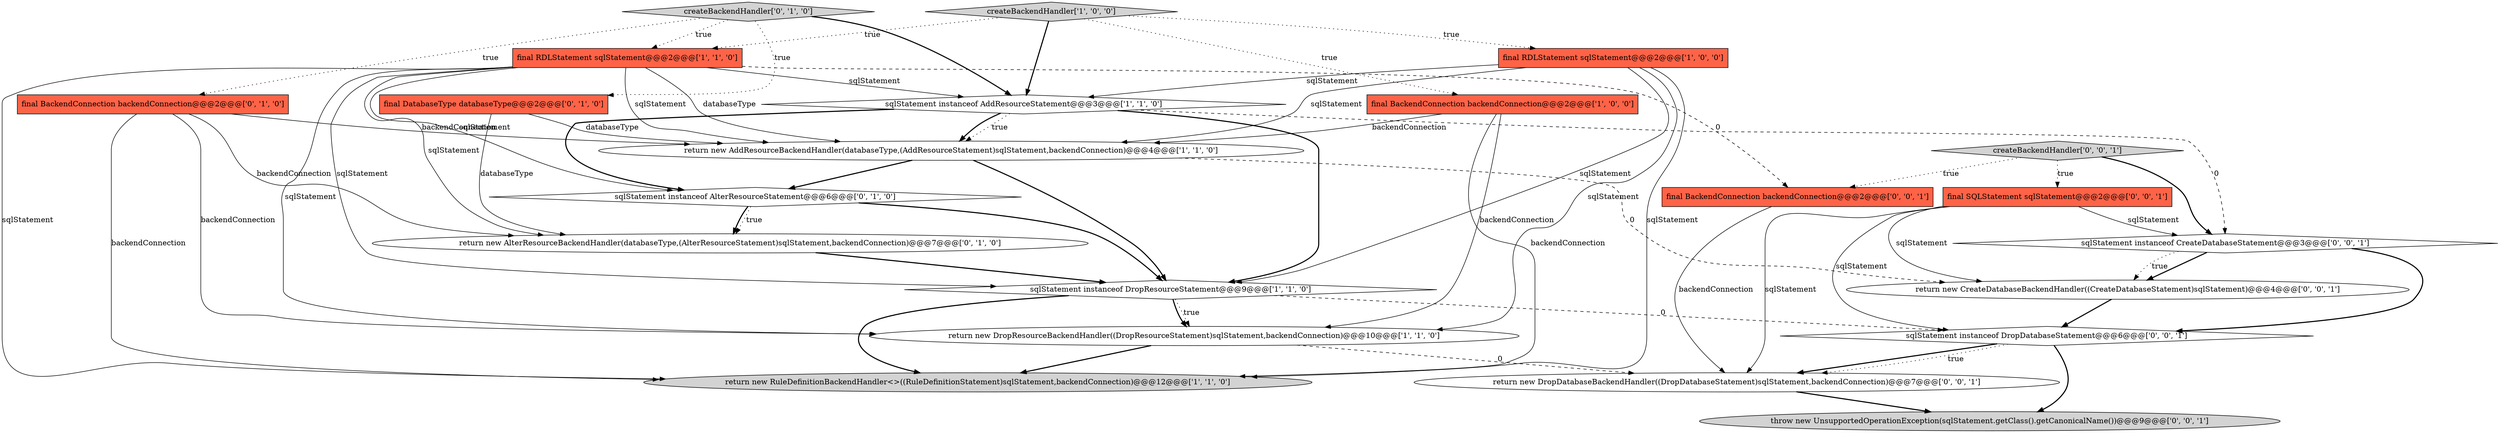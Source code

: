 digraph {
18 [style = filled, label = "return new DropDatabaseBackendHandler((DropDatabaseStatement)sqlStatement,backendConnection)@@@7@@@['0', '0', '1']", fillcolor = white, shape = ellipse image = "AAA0AAABBB3BBB"];
12 [style = filled, label = "return new AlterResourceBackendHandler(databaseType,(AlterResourceStatement)sqlStatement,backendConnection)@@@7@@@['0', '1', '0']", fillcolor = white, shape = ellipse image = "AAA1AAABBB2BBB"];
15 [style = filled, label = "final SQLStatement sqlStatement@@@2@@@['0', '0', '1']", fillcolor = tomato, shape = box image = "AAA0AAABBB3BBB"];
13 [style = filled, label = "final BackendConnection backendConnection@@@2@@@['0', '1', '0']", fillcolor = tomato, shape = box image = "AAA0AAABBB2BBB"];
9 [style = filled, label = "final DatabaseType databaseType@@@2@@@['0', '1', '0']", fillcolor = tomato, shape = box image = "AAA0AAABBB2BBB"];
1 [style = filled, label = "return new DropResourceBackendHandler((DropResourceStatement)sqlStatement,backendConnection)@@@10@@@['1', '1', '0']", fillcolor = white, shape = ellipse image = "AAA0AAABBB1BBB"];
17 [style = filled, label = "createBackendHandler['0', '0', '1']", fillcolor = lightgray, shape = diamond image = "AAA0AAABBB3BBB"];
7 [style = filled, label = "return new RuleDefinitionBackendHandler<>((RuleDefinitionStatement)sqlStatement,backendConnection)@@@12@@@['1', '1', '0']", fillcolor = lightgray, shape = ellipse image = "AAA0AAABBB1BBB"];
19 [style = filled, label = "final BackendConnection backendConnection@@@2@@@['0', '0', '1']", fillcolor = tomato, shape = box image = "AAA0AAABBB3BBB"];
8 [style = filled, label = "final RDLStatement sqlStatement@@@2@@@['1', '1', '0']", fillcolor = tomato, shape = box image = "AAA0AAABBB1BBB"];
11 [style = filled, label = "createBackendHandler['0', '1', '0']", fillcolor = lightgray, shape = diamond image = "AAA0AAABBB2BBB"];
14 [style = filled, label = "sqlStatement instanceof CreateDatabaseStatement@@@3@@@['0', '0', '1']", fillcolor = white, shape = diamond image = "AAA0AAABBB3BBB"];
21 [style = filled, label = "throw new UnsupportedOperationException(sqlStatement.getClass().getCanonicalName())@@@9@@@['0', '0', '1']", fillcolor = lightgray, shape = ellipse image = "AAA0AAABBB3BBB"];
5 [style = filled, label = "final BackendConnection backendConnection@@@2@@@['1', '0', '0']", fillcolor = tomato, shape = box image = "AAA0AAABBB1BBB"];
4 [style = filled, label = "createBackendHandler['1', '0', '0']", fillcolor = lightgray, shape = diamond image = "AAA0AAABBB1BBB"];
2 [style = filled, label = "return new AddResourceBackendHandler(databaseType,(AddResourceStatement)sqlStatement,backendConnection)@@@4@@@['1', '1', '0']", fillcolor = white, shape = ellipse image = "AAA0AAABBB1BBB"];
10 [style = filled, label = "sqlStatement instanceof AlterResourceStatement@@@6@@@['0', '1', '0']", fillcolor = white, shape = diamond image = "AAA1AAABBB2BBB"];
16 [style = filled, label = "sqlStatement instanceof DropDatabaseStatement@@@6@@@['0', '0', '1']", fillcolor = white, shape = diamond image = "AAA0AAABBB3BBB"];
0 [style = filled, label = "sqlStatement instanceof AddResourceStatement@@@3@@@['1', '1', '0']", fillcolor = white, shape = diamond image = "AAA0AAABBB1BBB"];
3 [style = filled, label = "final RDLStatement sqlStatement@@@2@@@['1', '0', '0']", fillcolor = tomato, shape = box image = "AAA0AAABBB1BBB"];
6 [style = filled, label = "sqlStatement instanceof DropResourceStatement@@@9@@@['1', '1', '0']", fillcolor = white, shape = diamond image = "AAA0AAABBB1BBB"];
20 [style = filled, label = "return new CreateDatabaseBackendHandler((CreateDatabaseStatement)sqlStatement)@@@4@@@['0', '0', '1']", fillcolor = white, shape = ellipse image = "AAA0AAABBB3BBB"];
0->2 [style = dotted, label="true"];
17->19 [style = dotted, label="true"];
0->6 [style = bold, label=""];
11->9 [style = dotted, label="true"];
5->1 [style = solid, label="backendConnection"];
1->18 [style = dashed, label="0"];
10->6 [style = bold, label=""];
3->7 [style = solid, label="sqlStatement"];
4->3 [style = dotted, label="true"];
10->12 [style = dotted, label="true"];
14->16 [style = bold, label=""];
20->16 [style = bold, label=""];
13->7 [style = solid, label="backendConnection"];
16->18 [style = bold, label=""];
11->0 [style = bold, label=""];
3->2 [style = solid, label="sqlStatement"];
2->20 [style = dashed, label="0"];
8->12 [style = solid, label="sqlStatement"];
16->18 [style = dotted, label="true"];
6->1 [style = dotted, label="true"];
14->20 [style = bold, label=""];
15->18 [style = solid, label="sqlStatement"];
8->6 [style = solid, label="sqlStatement"];
17->14 [style = bold, label=""];
2->10 [style = bold, label=""];
0->14 [style = dashed, label="0"];
13->2 [style = solid, label="backendConnection"];
15->14 [style = solid, label="sqlStatement"];
5->2 [style = solid, label="backendConnection"];
15->16 [style = solid, label="sqlStatement"];
4->8 [style = dotted, label="true"];
3->0 [style = solid, label="sqlStatement"];
10->12 [style = bold, label=""];
0->10 [style = bold, label=""];
11->8 [style = dotted, label="true"];
17->15 [style = dotted, label="true"];
8->10 [style = solid, label="sqlStatement"];
16->21 [style = bold, label=""];
9->2 [style = solid, label="databaseType"];
8->19 [style = dashed, label="0"];
8->2 [style = solid, label="sqlStatement"];
8->7 [style = solid, label="sqlStatement"];
8->1 [style = solid, label="sqlStatement"];
8->2 [style = solid, label="databaseType"];
5->7 [style = solid, label="backendConnection"];
13->12 [style = solid, label="backendConnection"];
6->16 [style = dashed, label="0"];
14->20 [style = dotted, label="true"];
18->21 [style = bold, label=""];
4->5 [style = dotted, label="true"];
8->0 [style = solid, label="sqlStatement"];
2->6 [style = bold, label=""];
0->2 [style = bold, label=""];
6->7 [style = bold, label=""];
1->7 [style = bold, label=""];
11->13 [style = dotted, label="true"];
13->1 [style = solid, label="backendConnection"];
3->1 [style = solid, label="sqlStatement"];
6->1 [style = bold, label=""];
3->6 [style = solid, label="sqlStatement"];
4->0 [style = bold, label=""];
12->6 [style = bold, label=""];
19->18 [style = solid, label="backendConnection"];
9->12 [style = solid, label="databaseType"];
15->20 [style = solid, label="sqlStatement"];
}
